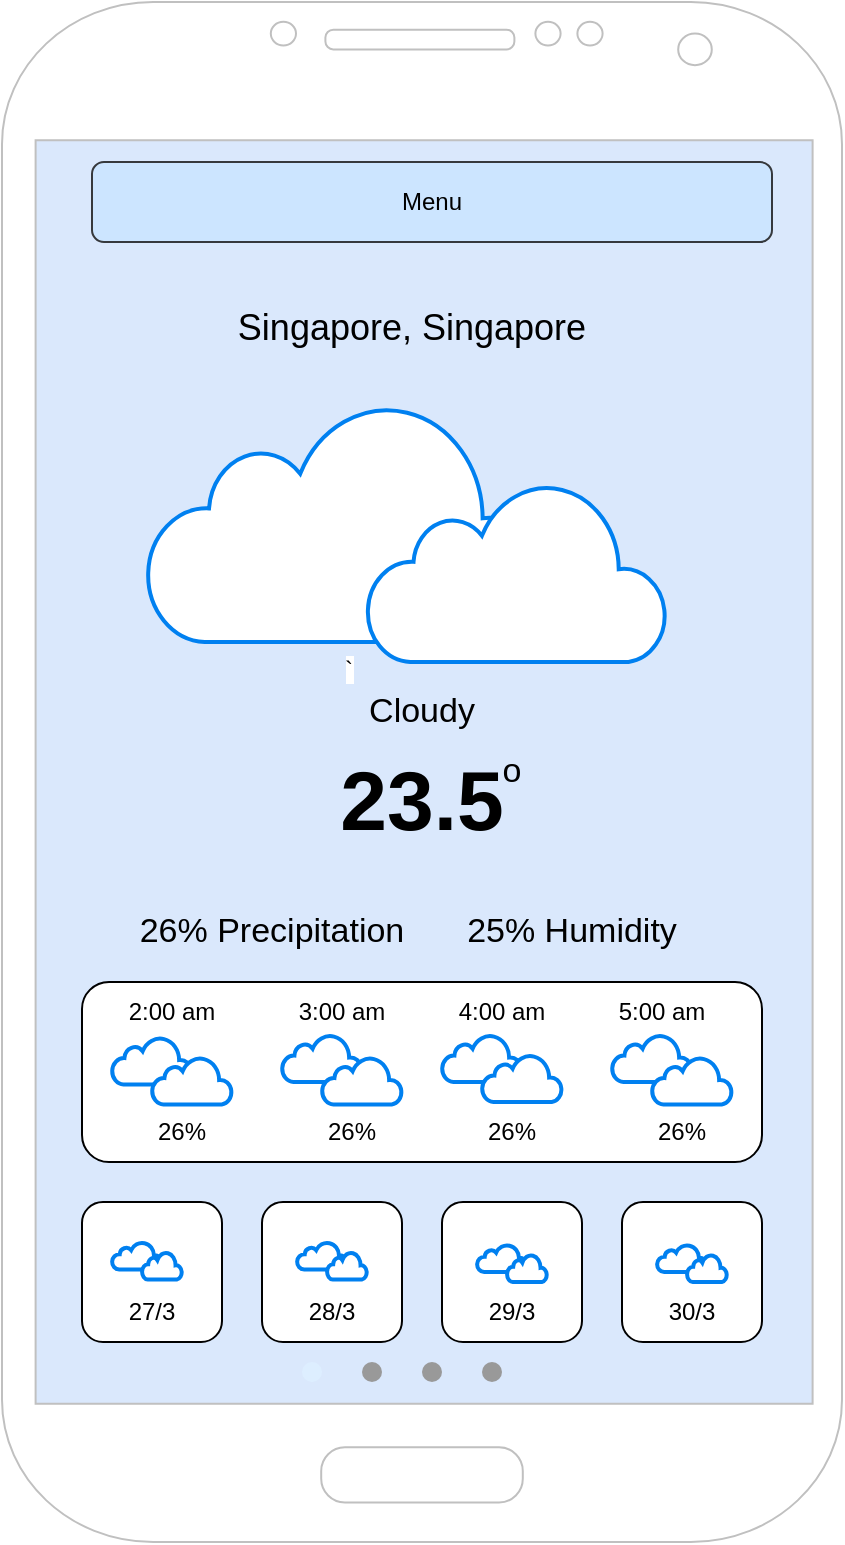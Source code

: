 <mxfile version="21.7.5" type="device" pages="4">
  <diagram name="Page-1" id="03018318-947c-dd8e-b7a3-06fadd420f32">
    <mxGraphModel dx="1647" dy="888" grid="1" gridSize="10" guides="1" tooltips="1" connect="1" arrows="1" fold="1" page="1" pageScale="1" pageWidth="1100" pageHeight="850" background="none" math="0" shadow="0">
      <root>
        <mxCell id="0" />
        <mxCell id="1" parent="0" />
        <mxCell id="hHs4LufjNupMnScNQm0d-15" value="" style="rounded=0;whiteSpace=wrap;html=1;fillColor=#dae8fc;strokeColor=#6c8ebf;movable=0;resizable=0;rotatable=0;deletable=0;editable=0;locked=1;connectable=0;" parent="1" vertex="1">
          <mxGeometry x="350" y="90" width="400" height="660" as="geometry" />
        </mxCell>
        <mxCell id="hHs4LufjNupMnScNQm0d-1" value="" style="verticalLabelPosition=bottom;verticalAlign=top;html=1;shadow=0;dashed=0;strokeWidth=1;shape=mxgraph.android.phone2;strokeColor=#c0c0c0;" parent="1" vertex="1">
          <mxGeometry x="340" y="40" width="420" height="770" as="geometry" />
        </mxCell>
        <mxCell id="hHs4LufjNupMnScNQm0d-2" value="" style="rounded=1;whiteSpace=wrap;html=1;" parent="1" vertex="1">
          <mxGeometry x="380" y="530" width="340" height="90" as="geometry" />
        </mxCell>
        <mxCell id="hHs4LufjNupMnScNQm0d-3" value="" style="rounded=1;whiteSpace=wrap;html=1;" parent="1" vertex="1">
          <mxGeometry x="380" y="640" width="70" height="70" as="geometry" />
        </mxCell>
        <mxCell id="hHs4LufjNupMnScNQm0d-4" value="" style="rounded=1;whiteSpace=wrap;html=1;" parent="1" vertex="1">
          <mxGeometry x="470" y="640" width="70" height="70" as="geometry" />
        </mxCell>
        <mxCell id="hHs4LufjNupMnScNQm0d-5" value="" style="rounded=1;whiteSpace=wrap;html=1;" parent="1" vertex="1">
          <mxGeometry x="560" y="640" width="70" height="70" as="geometry" />
        </mxCell>
        <mxCell id="hHs4LufjNupMnScNQm0d-6" value="" style="rounded=1;whiteSpace=wrap;html=1;" parent="1" vertex="1">
          <mxGeometry x="650" y="640" width="70" height="70" as="geometry" />
        </mxCell>
        <mxCell id="hHs4LufjNupMnScNQm0d-7" value="26% Precipitation" style="rounded=1;whiteSpace=wrap;html=1;fillColor=none;strokeColor=none;fontSize=17;" parent="1" vertex="1">
          <mxGeometry x="385" y="490" width="180" height="30" as="geometry" />
        </mxCell>
        <mxCell id="hHs4LufjNupMnScNQm0d-13" value="`" style="html=1;verticalLabelPosition=bottom;align=center;labelBackgroundColor=#ffffff;verticalAlign=top;strokeWidth=2;strokeColor=#0080F0;shadow=0;dashed=0;shape=mxgraph.ios7.icons.cloud;" parent="1" vertex="1">
          <mxGeometry x="412.5" y="240" width="200" height="120" as="geometry" />
        </mxCell>
        <mxCell id="hHs4LufjNupMnScNQm0d-14" value="" style="html=1;verticalLabelPosition=bottom;align=center;labelBackgroundColor=#ffffff;verticalAlign=top;strokeWidth=2;strokeColor=#0080F0;shadow=0;dashed=0;shape=mxgraph.ios7.icons.cloud;" parent="1" vertex="1">
          <mxGeometry x="522.5" y="280" width="150" height="90" as="geometry" />
        </mxCell>
        <mxCell id="hHs4LufjNupMnScNQm0d-17" value="&lt;font style=&quot;font-size: 18px;&quot;&gt;Singapore, Singapore&lt;br&gt;&lt;/font&gt;" style="rounded=1;whiteSpace=wrap;html=1;fillColor=none;strokeColor=none;" parent="1" vertex="1">
          <mxGeometry x="430" y="168" width="230" height="70" as="geometry" />
        </mxCell>
        <mxCell id="hHs4LufjNupMnScNQm0d-18" value="26%" style="rounded=1;whiteSpace=wrap;html=1;fillColor=none;strokeColor=none;" parent="1" vertex="1">
          <mxGeometry x="405" y="590" width="50" height="30" as="geometry" />
        </mxCell>
        <mxCell id="hHs4LufjNupMnScNQm0d-19" value="26%" style="rounded=1;whiteSpace=wrap;html=1;fillColor=none;strokeColor=none;arcSize=0;" parent="1" vertex="1">
          <mxGeometry x="490" y="590" width="50" height="30" as="geometry" />
        </mxCell>
        <mxCell id="hHs4LufjNupMnScNQm0d-20" value="26%" style="rounded=1;whiteSpace=wrap;html=1;fillColor=none;strokeColor=none;" parent="1" vertex="1">
          <mxGeometry x="570" y="590" width="50" height="30" as="geometry" />
        </mxCell>
        <mxCell id="hHs4LufjNupMnScNQm0d-21" value="26%" style="rounded=1;whiteSpace=wrap;html=1;fillColor=none;strokeColor=none;" parent="1" vertex="1">
          <mxGeometry x="655" y="590" width="50" height="30" as="geometry" />
        </mxCell>
        <mxCell id="hHs4LufjNupMnScNQm0d-24" value="27/3" style="rounded=1;whiteSpace=wrap;html=1;fillColor=none;strokeColor=none;" parent="1" vertex="1">
          <mxGeometry x="390" y="680" width="50" height="30" as="geometry" />
        </mxCell>
        <mxCell id="hHs4LufjNupMnScNQm0d-25" value="28/3" style="rounded=1;whiteSpace=wrap;html=1;fillColor=none;strokeColor=none;" parent="1" vertex="1">
          <mxGeometry x="480" y="680" width="50" height="30" as="geometry" />
        </mxCell>
        <mxCell id="hHs4LufjNupMnScNQm0d-26" value="29/3" style="rounded=1;whiteSpace=wrap;html=1;fillColor=none;strokeColor=none;" parent="1" vertex="1">
          <mxGeometry x="570" y="680" width="50" height="30" as="geometry" />
        </mxCell>
        <mxCell id="hHs4LufjNupMnScNQm0d-27" value="30/3" style="rounded=1;whiteSpace=wrap;html=1;fillColor=none;strokeColor=none;" parent="1" vertex="1">
          <mxGeometry x="660" y="680" width="50" height="30" as="geometry" />
        </mxCell>
        <mxCell id="hHs4LufjNupMnScNQm0d-28" value="&lt;font style=&quot;font-size: 42px;&quot;&gt;23.5&lt;/font&gt;" style="rounded=1;whiteSpace=wrap;html=1;fillColor=none;strokeColor=none;fontSize=42;fontStyle=1;shadow=0;" parent="1" vertex="1">
          <mxGeometry x="490" y="390" width="120" height="100" as="geometry" />
        </mxCell>
        <mxCell id="hHs4LufjNupMnScNQm0d-29" value="o" style="rounded=1;whiteSpace=wrap;html=1;fillColor=none;strokeColor=none;fontSize=17;" parent="1" vertex="1">
          <mxGeometry x="580" y="415" width="30" height="20" as="geometry" />
        </mxCell>
        <mxCell id="hHs4LufjNupMnScNQm0d-30" value="Cloudy" style="rounded=1;whiteSpace=wrap;html=1;fillColor=none;strokeColor=none;fontSize=17;" parent="1" vertex="1">
          <mxGeometry x="525" y="380" width="50" height="30" as="geometry" />
        </mxCell>
        <mxCell id="hHs4LufjNupMnScNQm0d-35" value="" style="html=1;verticalLabelPosition=bottom;align=center;labelBackgroundColor=#ffffff;verticalAlign=top;strokeWidth=2;strokeColor=#0080F0;shadow=0;dashed=0;shape=mxgraph.ios7.icons.cloud;" parent="1" vertex="1">
          <mxGeometry x="395" y="660" width="25" height="13.75" as="geometry" />
        </mxCell>
        <mxCell id="hHs4LufjNupMnScNQm0d-36" value="" style="html=1;verticalLabelPosition=bottom;align=center;labelBackgroundColor=#ffffff;verticalAlign=top;strokeWidth=2;strokeColor=#0080F0;shadow=0;dashed=0;shape=mxgraph.ios7.icons.cloud;" parent="1" vertex="1">
          <mxGeometry x="410" y="665" width="20" height="13.75" as="geometry" />
        </mxCell>
        <mxCell id="hHs4LufjNupMnScNQm0d-47" value="" style="html=1;verticalLabelPosition=bottom;align=center;labelBackgroundColor=#ffffff;verticalAlign=top;strokeWidth=2;strokeColor=#0080F0;shadow=0;dashed=0;shape=mxgraph.ios7.icons.cloud;" parent="1" vertex="1">
          <mxGeometry x="395" y="557.5" width="40" height="23.75" as="geometry" />
        </mxCell>
        <mxCell id="hHs4LufjNupMnScNQm0d-48" value="" style="html=1;verticalLabelPosition=bottom;align=center;labelBackgroundColor=#ffffff;verticalAlign=top;strokeWidth=2;strokeColor=#0080F0;shadow=0;dashed=0;shape=mxgraph.ios7.icons.cloud;" parent="1" vertex="1">
          <mxGeometry x="415" y="567.5" width="40" height="23.75" as="geometry" />
        </mxCell>
        <mxCell id="hHs4LufjNupMnScNQm0d-55" value="" style="html=1;verticalLabelPosition=bottom;align=center;labelBackgroundColor=#ffffff;verticalAlign=top;strokeWidth=2;strokeColor=#0080F0;shadow=0;dashed=0;shape=mxgraph.ios7.icons.cloud;" parent="1" vertex="1">
          <mxGeometry x="480" y="556.25" width="40" height="23.75" as="geometry" />
        </mxCell>
        <mxCell id="hHs4LufjNupMnScNQm0d-56" value="" style="html=1;verticalLabelPosition=bottom;align=center;labelBackgroundColor=#ffffff;verticalAlign=top;strokeWidth=2;strokeColor=#0080F0;shadow=0;dashed=0;shape=mxgraph.ios7.icons.cloud;" parent="1" vertex="1">
          <mxGeometry x="500" y="567.5" width="40" height="23.75" as="geometry" />
        </mxCell>
        <mxCell id="hHs4LufjNupMnScNQm0d-57" value="" style="html=1;verticalLabelPosition=bottom;align=center;labelBackgroundColor=#ffffff;verticalAlign=top;strokeWidth=2;strokeColor=#0080F0;shadow=0;dashed=0;shape=mxgraph.ios7.icons.cloud;" parent="1" vertex="1">
          <mxGeometry x="560" y="556.25" width="40" height="23.75" as="geometry" />
        </mxCell>
        <mxCell id="hHs4LufjNupMnScNQm0d-58" value="" style="html=1;verticalLabelPosition=bottom;align=center;labelBackgroundColor=#ffffff;verticalAlign=top;strokeWidth=2;strokeColor=#0080F0;shadow=0;dashed=0;shape=mxgraph.ios7.icons.cloud;" parent="1" vertex="1">
          <mxGeometry x="580" y="566.25" width="40" height="23.75" as="geometry" />
        </mxCell>
        <mxCell id="hHs4LufjNupMnScNQm0d-59" value="" style="html=1;verticalLabelPosition=bottom;align=center;labelBackgroundColor=#ffffff;verticalAlign=top;strokeWidth=2;strokeColor=#0080F0;shadow=0;dashed=0;shape=mxgraph.ios7.icons.cloud;" parent="1" vertex="1">
          <mxGeometry x="645" y="556.25" width="40" height="23.75" as="geometry" />
        </mxCell>
        <mxCell id="hHs4LufjNupMnScNQm0d-60" value="" style="html=1;verticalLabelPosition=bottom;align=center;labelBackgroundColor=#ffffff;verticalAlign=top;strokeWidth=2;strokeColor=#0080F0;shadow=0;dashed=0;shape=mxgraph.ios7.icons.cloud;" parent="1" vertex="1">
          <mxGeometry x="665" y="567.5" width="40" height="23.75" as="geometry" />
        </mxCell>
        <mxCell id="hHs4LufjNupMnScNQm0d-62" value="2:00 am" style="rounded=1;whiteSpace=wrap;html=1;fillColor=none;strokeColor=none;" parent="1" vertex="1">
          <mxGeometry x="400" y="530" width="50" height="30" as="geometry" />
        </mxCell>
        <mxCell id="hHs4LufjNupMnScNQm0d-63" value="3:00 am" style="rounded=1;whiteSpace=wrap;html=1;fillColor=none;strokeColor=none;" parent="1" vertex="1">
          <mxGeometry x="485" y="530" width="50" height="30" as="geometry" />
        </mxCell>
        <mxCell id="hHs4LufjNupMnScNQm0d-64" value="4:00 am" style="rounded=1;whiteSpace=wrap;html=1;fillColor=none;strokeColor=none;" parent="1" vertex="1">
          <mxGeometry x="565" y="530" width="50" height="30" as="geometry" />
        </mxCell>
        <mxCell id="hHs4LufjNupMnScNQm0d-65" value="5:00 am" style="rounded=1;whiteSpace=wrap;html=1;fillColor=none;strokeColor=none;" parent="1" vertex="1">
          <mxGeometry x="645" y="530" width="50" height="30" as="geometry" />
        </mxCell>
        <mxCell id="hHs4LufjNupMnScNQm0d-66" value="" style="verticalLabelPosition=bottom;shadow=0;dashed=0;align=center;html=1;verticalAlign=top;strokeWidth=1;shape=mxgraph.mockup.navigation.pageControl;fillColor=#999999;strokeColor=#ddeeff;" parent="1" vertex="1">
          <mxGeometry x="490" y="710" width="100" height="30" as="geometry" />
        </mxCell>
        <mxCell id="MCGKy7Pjw2WqAUfrQ6Lr-1" value="25% Humidity" style="rounded=1;whiteSpace=wrap;html=1;fillColor=none;strokeColor=none;fontSize=17;" parent="1" vertex="1">
          <mxGeometry x="535" y="490" width="180" height="30" as="geometry" />
        </mxCell>
        <mxCell id="MCGKy7Pjw2WqAUfrQ6Lr-6" value="" style="html=1;verticalLabelPosition=bottom;align=center;labelBackgroundColor=#ffffff;verticalAlign=top;strokeWidth=2;strokeColor=#0080F0;shadow=0;dashed=0;shape=mxgraph.ios7.icons.cloud;" parent="1" vertex="1">
          <mxGeometry x="487.5" y="660" width="25" height="13.75" as="geometry" />
        </mxCell>
        <mxCell id="MCGKy7Pjw2WqAUfrQ6Lr-7" value="" style="html=1;verticalLabelPosition=bottom;align=center;labelBackgroundColor=#ffffff;verticalAlign=top;strokeWidth=2;strokeColor=#0080F0;shadow=0;dashed=0;shape=mxgraph.ios7.icons.cloud;" parent="1" vertex="1">
          <mxGeometry x="502.5" y="665" width="20" height="13.75" as="geometry" />
        </mxCell>
        <mxCell id="MCGKy7Pjw2WqAUfrQ6Lr-8" value="" style="html=1;verticalLabelPosition=bottom;align=center;labelBackgroundColor=#ffffff;verticalAlign=top;strokeWidth=2;strokeColor=#0080F0;shadow=0;dashed=0;shape=mxgraph.ios7.icons.cloud;" parent="1" vertex="1">
          <mxGeometry x="577.5" y="661.25" width="25" height="13.75" as="geometry" />
        </mxCell>
        <mxCell id="MCGKy7Pjw2WqAUfrQ6Lr-9" value="" style="html=1;verticalLabelPosition=bottom;align=center;labelBackgroundColor=#ffffff;verticalAlign=top;strokeWidth=2;strokeColor=#0080F0;shadow=0;dashed=0;shape=mxgraph.ios7.icons.cloud;" parent="1" vertex="1">
          <mxGeometry x="592.5" y="666.25" width="20" height="13.75" as="geometry" />
        </mxCell>
        <mxCell id="MCGKy7Pjw2WqAUfrQ6Lr-10" value="" style="html=1;verticalLabelPosition=bottom;align=center;labelBackgroundColor=#ffffff;verticalAlign=top;strokeWidth=2;strokeColor=#0080F0;shadow=0;dashed=0;shape=mxgraph.ios7.icons.cloud;" parent="1" vertex="1">
          <mxGeometry x="667.5" y="661.25" width="25" height="13.75" as="geometry" />
        </mxCell>
        <mxCell id="MCGKy7Pjw2WqAUfrQ6Lr-11" value="" style="html=1;verticalLabelPosition=bottom;align=center;labelBackgroundColor=#ffffff;verticalAlign=top;strokeWidth=2;strokeColor=#0080F0;shadow=0;dashed=0;shape=mxgraph.ios7.icons.cloud;" parent="1" vertex="1">
          <mxGeometry x="682.5" y="666.25" width="20" height="13.75" as="geometry" />
        </mxCell>
        <mxCell id="6HBI_HqTiSLTPjPLvNzR-1" value="Menu" style="rounded=1;whiteSpace=wrap;html=1;fillColor=#cce5ff;strokeColor=#36393d;" vertex="1" parent="1">
          <mxGeometry x="385" y="120" width="340" height="40" as="geometry" />
        </mxCell>
      </root>
    </mxGraphModel>
  </diagram>
  <diagram name="Search-Result" id="E_aC41iqb4eUBrOD85P0">
    <mxGraphModel dx="1647" dy="888" grid="1" gridSize="10" guides="1" tooltips="1" connect="1" arrows="1" fold="1" page="1" pageScale="1" pageWidth="1100" pageHeight="850" background="none" math="0" shadow="0">
      <root>
        <mxCell id="GXbIx4g2P3PEarXSuLL_-0" />
        <mxCell id="GXbIx4g2P3PEarXSuLL_-1" parent="GXbIx4g2P3PEarXSuLL_-0" />
        <mxCell id="GXbIx4g2P3PEarXSuLL_-2" value="" style="rounded=0;whiteSpace=wrap;html=1;fillColor=#dae8fc;strokeColor=#6c8ebf;movable=0;resizable=0;rotatable=0;deletable=0;editable=0;locked=1;connectable=0;" parent="GXbIx4g2P3PEarXSuLL_-1" vertex="1">
          <mxGeometry x="350" y="90" width="400" height="660" as="geometry" />
        </mxCell>
        <mxCell id="GXbIx4g2P3PEarXSuLL_-3" value="" style="verticalLabelPosition=bottom;verticalAlign=top;html=1;shadow=0;dashed=0;strokeWidth=1;shape=mxgraph.android.phone2;strokeColor=#c0c0c0;" parent="GXbIx4g2P3PEarXSuLL_-1" vertex="1">
          <mxGeometry x="340" y="40" width="420" height="770" as="geometry" />
        </mxCell>
        <mxCell id="GXbIx4g2P3PEarXSuLL_-4" value="" style="rounded=1;whiteSpace=wrap;html=1;" parent="GXbIx4g2P3PEarXSuLL_-1" vertex="1">
          <mxGeometry x="380" y="530" width="340" height="90" as="geometry" />
        </mxCell>
        <mxCell id="GXbIx4g2P3PEarXSuLL_-5" value="" style="rounded=1;whiteSpace=wrap;html=1;" parent="GXbIx4g2P3PEarXSuLL_-1" vertex="1">
          <mxGeometry x="380" y="640" width="70" height="70" as="geometry" />
        </mxCell>
        <mxCell id="GXbIx4g2P3PEarXSuLL_-6" value="" style="rounded=1;whiteSpace=wrap;html=1;" parent="GXbIx4g2P3PEarXSuLL_-1" vertex="1">
          <mxGeometry x="470" y="640" width="70" height="70" as="geometry" />
        </mxCell>
        <mxCell id="GXbIx4g2P3PEarXSuLL_-7" value="" style="rounded=1;whiteSpace=wrap;html=1;" parent="GXbIx4g2P3PEarXSuLL_-1" vertex="1">
          <mxGeometry x="560" y="640" width="70" height="70" as="geometry" />
        </mxCell>
        <mxCell id="GXbIx4g2P3PEarXSuLL_-8" value="" style="rounded=1;whiteSpace=wrap;html=1;" parent="GXbIx4g2P3PEarXSuLL_-1" vertex="1">
          <mxGeometry x="650" y="640" width="70" height="70" as="geometry" />
        </mxCell>
        <mxCell id="GXbIx4g2P3PEarXSuLL_-9" value="26% Precipitation" style="rounded=1;whiteSpace=wrap;html=1;fillColor=none;strokeColor=none;fontSize=17;" parent="GXbIx4g2P3PEarXSuLL_-1" vertex="1">
          <mxGeometry x="385" y="490" width="180" height="30" as="geometry" />
        </mxCell>
        <mxCell id="GXbIx4g2P3PEarXSuLL_-10" value="`" style="html=1;verticalLabelPosition=bottom;align=center;labelBackgroundColor=#ffffff;verticalAlign=top;strokeWidth=2;strokeColor=#0080F0;shadow=0;dashed=0;shape=mxgraph.ios7.icons.cloud;" parent="GXbIx4g2P3PEarXSuLL_-1" vertex="1">
          <mxGeometry x="412.5" y="240" width="200" height="120" as="geometry" />
        </mxCell>
        <mxCell id="GXbIx4g2P3PEarXSuLL_-11" value="" style="html=1;verticalLabelPosition=bottom;align=center;labelBackgroundColor=#ffffff;verticalAlign=top;strokeWidth=2;strokeColor=#0080F0;shadow=0;dashed=0;shape=mxgraph.ios7.icons.cloud;" parent="GXbIx4g2P3PEarXSuLL_-1" vertex="1">
          <mxGeometry x="522.5" y="280" width="150" height="90" as="geometry" />
        </mxCell>
        <mxCell id="GXbIx4g2P3PEarXSuLL_-13" value="&lt;font style=&quot;font-size: 18px;&quot;&gt;Singapore, Singapore&lt;br&gt;&lt;/font&gt;" style="rounded=1;whiteSpace=wrap;html=1;fillColor=none;strokeColor=none;" parent="GXbIx4g2P3PEarXSuLL_-1" vertex="1">
          <mxGeometry x="430" y="168" width="230" height="70" as="geometry" />
        </mxCell>
        <mxCell id="GXbIx4g2P3PEarXSuLL_-14" value="26%" style="rounded=1;whiteSpace=wrap;html=1;fillColor=none;strokeColor=none;" parent="GXbIx4g2P3PEarXSuLL_-1" vertex="1">
          <mxGeometry x="405" y="590" width="50" height="30" as="geometry" />
        </mxCell>
        <mxCell id="GXbIx4g2P3PEarXSuLL_-15" value="26%" style="rounded=1;whiteSpace=wrap;html=1;fillColor=none;strokeColor=none;arcSize=0;" parent="GXbIx4g2P3PEarXSuLL_-1" vertex="1">
          <mxGeometry x="490" y="590" width="50" height="30" as="geometry" />
        </mxCell>
        <mxCell id="GXbIx4g2P3PEarXSuLL_-16" value="26%" style="rounded=1;whiteSpace=wrap;html=1;fillColor=none;strokeColor=none;" parent="GXbIx4g2P3PEarXSuLL_-1" vertex="1">
          <mxGeometry x="570" y="590" width="50" height="30" as="geometry" />
        </mxCell>
        <mxCell id="GXbIx4g2P3PEarXSuLL_-17" value="26%" style="rounded=1;whiteSpace=wrap;html=1;fillColor=none;strokeColor=none;" parent="GXbIx4g2P3PEarXSuLL_-1" vertex="1">
          <mxGeometry x="655" y="590" width="50" height="30" as="geometry" />
        </mxCell>
        <mxCell id="GXbIx4g2P3PEarXSuLL_-18" value="27/3" style="rounded=1;whiteSpace=wrap;html=1;fillColor=none;strokeColor=none;" parent="GXbIx4g2P3PEarXSuLL_-1" vertex="1">
          <mxGeometry x="390" y="680" width="50" height="30" as="geometry" />
        </mxCell>
        <mxCell id="GXbIx4g2P3PEarXSuLL_-19" value="28/3" style="rounded=1;whiteSpace=wrap;html=1;fillColor=none;strokeColor=none;" parent="GXbIx4g2P3PEarXSuLL_-1" vertex="1">
          <mxGeometry x="480" y="680" width="50" height="30" as="geometry" />
        </mxCell>
        <mxCell id="GXbIx4g2P3PEarXSuLL_-20" value="29/3" style="rounded=1;whiteSpace=wrap;html=1;fillColor=none;strokeColor=none;" parent="GXbIx4g2P3PEarXSuLL_-1" vertex="1">
          <mxGeometry x="570" y="680" width="50" height="30" as="geometry" />
        </mxCell>
        <mxCell id="GXbIx4g2P3PEarXSuLL_-21" value="30/3" style="rounded=1;whiteSpace=wrap;html=1;fillColor=none;strokeColor=none;" parent="GXbIx4g2P3PEarXSuLL_-1" vertex="1">
          <mxGeometry x="660" y="680" width="50" height="30" as="geometry" />
        </mxCell>
        <mxCell id="GXbIx4g2P3PEarXSuLL_-22" value="&lt;font style=&quot;font-size: 42px;&quot;&gt;23.5&lt;/font&gt;" style="rounded=1;whiteSpace=wrap;html=1;fillColor=none;strokeColor=none;fontSize=42;fontStyle=1;shadow=0;" parent="GXbIx4g2P3PEarXSuLL_-1" vertex="1">
          <mxGeometry x="490" y="390" width="120" height="100" as="geometry" />
        </mxCell>
        <mxCell id="GXbIx4g2P3PEarXSuLL_-23" value="o" style="rounded=1;whiteSpace=wrap;html=1;fillColor=none;strokeColor=none;fontSize=17;" parent="GXbIx4g2P3PEarXSuLL_-1" vertex="1">
          <mxGeometry x="580" y="415" width="30" height="20" as="geometry" />
        </mxCell>
        <mxCell id="GXbIx4g2P3PEarXSuLL_-24" value="Cloudy" style="rounded=1;whiteSpace=wrap;html=1;fillColor=none;strokeColor=none;fontSize=17;" parent="GXbIx4g2P3PEarXSuLL_-1" vertex="1">
          <mxGeometry x="525" y="380" width="50" height="30" as="geometry" />
        </mxCell>
        <mxCell id="GXbIx4g2P3PEarXSuLL_-25" value="" style="html=1;verticalLabelPosition=bottom;align=center;labelBackgroundColor=#ffffff;verticalAlign=top;strokeWidth=2;strokeColor=#0080F0;shadow=0;dashed=0;shape=mxgraph.ios7.icons.cloud;" parent="GXbIx4g2P3PEarXSuLL_-1" vertex="1">
          <mxGeometry x="395" y="660" width="25" height="13.75" as="geometry" />
        </mxCell>
        <mxCell id="GXbIx4g2P3PEarXSuLL_-26" value="" style="html=1;verticalLabelPosition=bottom;align=center;labelBackgroundColor=#ffffff;verticalAlign=top;strokeWidth=2;strokeColor=#0080F0;shadow=0;dashed=0;shape=mxgraph.ios7.icons.cloud;" parent="GXbIx4g2P3PEarXSuLL_-1" vertex="1">
          <mxGeometry x="410" y="665" width="20" height="13.75" as="geometry" />
        </mxCell>
        <mxCell id="GXbIx4g2P3PEarXSuLL_-27" value="" style="html=1;verticalLabelPosition=bottom;align=center;labelBackgroundColor=#ffffff;verticalAlign=top;strokeWidth=2;strokeColor=#0080F0;shadow=0;dashed=0;shape=mxgraph.ios7.icons.cloud;" parent="GXbIx4g2P3PEarXSuLL_-1" vertex="1">
          <mxGeometry x="395" y="557.5" width="40" height="23.75" as="geometry" />
        </mxCell>
        <mxCell id="GXbIx4g2P3PEarXSuLL_-28" value="" style="html=1;verticalLabelPosition=bottom;align=center;labelBackgroundColor=#ffffff;verticalAlign=top;strokeWidth=2;strokeColor=#0080F0;shadow=0;dashed=0;shape=mxgraph.ios7.icons.cloud;" parent="GXbIx4g2P3PEarXSuLL_-1" vertex="1">
          <mxGeometry x="415" y="567.5" width="40" height="23.75" as="geometry" />
        </mxCell>
        <mxCell id="GXbIx4g2P3PEarXSuLL_-29" value="" style="html=1;verticalLabelPosition=bottom;align=center;labelBackgroundColor=#ffffff;verticalAlign=top;strokeWidth=2;strokeColor=#0080F0;shadow=0;dashed=0;shape=mxgraph.ios7.icons.cloud;" parent="GXbIx4g2P3PEarXSuLL_-1" vertex="1">
          <mxGeometry x="480" y="556.25" width="40" height="23.75" as="geometry" />
        </mxCell>
        <mxCell id="GXbIx4g2P3PEarXSuLL_-30" value="" style="html=1;verticalLabelPosition=bottom;align=center;labelBackgroundColor=#ffffff;verticalAlign=top;strokeWidth=2;strokeColor=#0080F0;shadow=0;dashed=0;shape=mxgraph.ios7.icons.cloud;" parent="GXbIx4g2P3PEarXSuLL_-1" vertex="1">
          <mxGeometry x="500" y="567.5" width="40" height="23.75" as="geometry" />
        </mxCell>
        <mxCell id="GXbIx4g2P3PEarXSuLL_-31" value="" style="html=1;verticalLabelPosition=bottom;align=center;labelBackgroundColor=#ffffff;verticalAlign=top;strokeWidth=2;strokeColor=#0080F0;shadow=0;dashed=0;shape=mxgraph.ios7.icons.cloud;" parent="GXbIx4g2P3PEarXSuLL_-1" vertex="1">
          <mxGeometry x="560" y="556.25" width="40" height="23.75" as="geometry" />
        </mxCell>
        <mxCell id="GXbIx4g2P3PEarXSuLL_-32" value="" style="html=1;verticalLabelPosition=bottom;align=center;labelBackgroundColor=#ffffff;verticalAlign=top;strokeWidth=2;strokeColor=#0080F0;shadow=0;dashed=0;shape=mxgraph.ios7.icons.cloud;" parent="GXbIx4g2P3PEarXSuLL_-1" vertex="1">
          <mxGeometry x="580" y="566.25" width="40" height="23.75" as="geometry" />
        </mxCell>
        <mxCell id="GXbIx4g2P3PEarXSuLL_-33" value="" style="html=1;verticalLabelPosition=bottom;align=center;labelBackgroundColor=#ffffff;verticalAlign=top;strokeWidth=2;strokeColor=#0080F0;shadow=0;dashed=0;shape=mxgraph.ios7.icons.cloud;" parent="GXbIx4g2P3PEarXSuLL_-1" vertex="1">
          <mxGeometry x="645" y="556.25" width="40" height="23.75" as="geometry" />
        </mxCell>
        <mxCell id="GXbIx4g2P3PEarXSuLL_-34" value="" style="html=1;verticalLabelPosition=bottom;align=center;labelBackgroundColor=#ffffff;verticalAlign=top;strokeWidth=2;strokeColor=#0080F0;shadow=0;dashed=0;shape=mxgraph.ios7.icons.cloud;" parent="GXbIx4g2P3PEarXSuLL_-1" vertex="1">
          <mxGeometry x="665" y="567.5" width="40" height="23.75" as="geometry" />
        </mxCell>
        <mxCell id="GXbIx4g2P3PEarXSuLL_-35" value="2:00 am" style="rounded=1;whiteSpace=wrap;html=1;fillColor=none;strokeColor=none;" parent="GXbIx4g2P3PEarXSuLL_-1" vertex="1">
          <mxGeometry x="400" y="530" width="50" height="30" as="geometry" />
        </mxCell>
        <mxCell id="GXbIx4g2P3PEarXSuLL_-36" value="4:00 am" style="rounded=1;whiteSpace=wrap;html=1;fillColor=none;strokeColor=none;" parent="GXbIx4g2P3PEarXSuLL_-1" vertex="1">
          <mxGeometry x="485" y="530" width="50" height="30" as="geometry" />
        </mxCell>
        <mxCell id="GXbIx4g2P3PEarXSuLL_-37" value="6:00 am" style="rounded=1;whiteSpace=wrap;html=1;fillColor=none;strokeColor=none;" parent="GXbIx4g2P3PEarXSuLL_-1" vertex="1">
          <mxGeometry x="565" y="530" width="50" height="30" as="geometry" />
        </mxCell>
        <mxCell id="GXbIx4g2P3PEarXSuLL_-38" value="8:00 am" style="rounded=1;whiteSpace=wrap;html=1;fillColor=none;strokeColor=none;" parent="GXbIx4g2P3PEarXSuLL_-1" vertex="1">
          <mxGeometry x="645" y="530" width="50" height="30" as="geometry" />
        </mxCell>
        <mxCell id="GXbIx4g2P3PEarXSuLL_-39" value="" style="verticalLabelPosition=bottom;shadow=0;dashed=0;align=center;html=1;verticalAlign=top;strokeWidth=1;shape=mxgraph.mockup.navigation.pageControl;fillColor=#999999;strokeColor=#ddeeff;" parent="GXbIx4g2P3PEarXSuLL_-1" vertex="1">
          <mxGeometry x="490" y="710" width="100" height="30" as="geometry" />
        </mxCell>
        <mxCell id="GXbIx4g2P3PEarXSuLL_-40" value="25% Humidity" style="rounded=1;whiteSpace=wrap;html=1;fillColor=none;strokeColor=none;fontSize=17;" parent="GXbIx4g2P3PEarXSuLL_-1" vertex="1">
          <mxGeometry x="535" y="490" width="180" height="30" as="geometry" />
        </mxCell>
        <mxCell id="GXbIx4g2P3PEarXSuLL_-41" value="" style="html=1;verticalLabelPosition=bottom;align=center;labelBackgroundColor=#ffffff;verticalAlign=top;strokeWidth=2;strokeColor=#0080F0;shadow=0;dashed=0;shape=mxgraph.ios7.icons.cloud;" parent="GXbIx4g2P3PEarXSuLL_-1" vertex="1">
          <mxGeometry x="487.5" y="660" width="25" height="13.75" as="geometry" />
        </mxCell>
        <mxCell id="GXbIx4g2P3PEarXSuLL_-42" value="" style="html=1;verticalLabelPosition=bottom;align=center;labelBackgroundColor=#ffffff;verticalAlign=top;strokeWidth=2;strokeColor=#0080F0;shadow=0;dashed=0;shape=mxgraph.ios7.icons.cloud;" parent="GXbIx4g2P3PEarXSuLL_-1" vertex="1">
          <mxGeometry x="502.5" y="665" width="20" height="13.75" as="geometry" />
        </mxCell>
        <mxCell id="GXbIx4g2P3PEarXSuLL_-43" value="" style="html=1;verticalLabelPosition=bottom;align=center;labelBackgroundColor=#ffffff;verticalAlign=top;strokeWidth=2;strokeColor=#0080F0;shadow=0;dashed=0;shape=mxgraph.ios7.icons.cloud;" parent="GXbIx4g2P3PEarXSuLL_-1" vertex="1">
          <mxGeometry x="577.5" y="661.25" width="25" height="13.75" as="geometry" />
        </mxCell>
        <mxCell id="GXbIx4g2P3PEarXSuLL_-44" value="" style="html=1;verticalLabelPosition=bottom;align=center;labelBackgroundColor=#ffffff;verticalAlign=top;strokeWidth=2;strokeColor=#0080F0;shadow=0;dashed=0;shape=mxgraph.ios7.icons.cloud;" parent="GXbIx4g2P3PEarXSuLL_-1" vertex="1">
          <mxGeometry x="592.5" y="666.25" width="20" height="13.75" as="geometry" />
        </mxCell>
        <mxCell id="GXbIx4g2P3PEarXSuLL_-45" value="" style="html=1;verticalLabelPosition=bottom;align=center;labelBackgroundColor=#ffffff;verticalAlign=top;strokeWidth=2;strokeColor=#0080F0;shadow=0;dashed=0;shape=mxgraph.ios7.icons.cloud;" parent="GXbIx4g2P3PEarXSuLL_-1" vertex="1">
          <mxGeometry x="667.5" y="661.25" width="25" height="13.75" as="geometry" />
        </mxCell>
        <mxCell id="GXbIx4g2P3PEarXSuLL_-46" value="" style="html=1;verticalLabelPosition=bottom;align=center;labelBackgroundColor=#ffffff;verticalAlign=top;strokeWidth=2;strokeColor=#0080F0;shadow=0;dashed=0;shape=mxgraph.ios7.icons.cloud;" parent="GXbIx4g2P3PEarXSuLL_-1" vertex="1">
          <mxGeometry x="682.5" y="666.25" width="20" height="13.75" as="geometry" />
        </mxCell>
        <mxCell id="XbWPnIM2lv9mopswkCb5-0" value="Favourite" style="rounded=1;whiteSpace=wrap;html=1;fillColor=#cce5ff;strokeColor=#36393d;" parent="GXbIx4g2P3PEarXSuLL_-1" vertex="1">
          <mxGeometry x="385" y="128" width="340" height="40" as="geometry" />
        </mxCell>
      </root>
    </mxGraphModel>
  </diagram>
  <diagram name="Menu" id="zuTe-WPQdomzDRPI7Hk-">
    <mxGraphModel dx="1647" dy="888" grid="1" gridSize="10" guides="1" tooltips="1" connect="1" arrows="1" fold="1" page="1" pageScale="1" pageWidth="1100" pageHeight="850" background="none" math="0" shadow="0">
      <root>
        <mxCell id="Z8gL01nHENGZ95oYNPEs-0" />
        <mxCell id="Z8gL01nHENGZ95oYNPEs-1" parent="Z8gL01nHENGZ95oYNPEs-0" />
        <mxCell id="Z8gL01nHENGZ95oYNPEs-2" value="" style="rounded=0;whiteSpace=wrap;html=1;fillColor=#dae8fc;strokeColor=#6c8ebf;movable=0;resizable=0;rotatable=0;deletable=0;editable=0;locked=1;connectable=0;" vertex="1" parent="Z8gL01nHENGZ95oYNPEs-1">
          <mxGeometry x="350" y="90" width="400" height="660" as="geometry" />
        </mxCell>
        <mxCell id="Z8gL01nHENGZ95oYNPEs-3" value="" style="verticalLabelPosition=bottom;verticalAlign=top;html=1;shadow=0;dashed=0;strokeWidth=1;shape=mxgraph.android.phone2;strokeColor=#c0c0c0;" vertex="1" parent="Z8gL01nHENGZ95oYNPEs-1">
          <mxGeometry x="340" y="40" width="420" height="770" as="geometry" />
        </mxCell>
        <mxCell id="Z8gL01nHENGZ95oYNPEs-46" value="Input Location" style="rounded=1;whiteSpace=wrap;html=1;arcSize=12;" vertex="1" parent="Z8gL01nHENGZ95oYNPEs-1">
          <mxGeometry x="370" y="190" width="262.5" height="48" as="geometry" />
        </mxCell>
        <mxCell id="nzXh2U1WoF1w8nzBLAsI-1" value="Search" style="rounded=1;whiteSpace=wrap;html=1;arcSize=12;fillColor=#dae8fc;gradientColor=#7ea6e0;strokeColor=#6c8ebf;" vertex="1" parent="Z8gL01nHENGZ95oYNPEs-1">
          <mxGeometry x="640" y="190" width="90" height="48" as="geometry" />
        </mxCell>
        <mxCell id="nzXh2U1WoF1w8nzBLAsI-2" value="Favourites" style="rounded=1;whiteSpace=wrap;html=1;arcSize=12;fillColor=#f5f5f5;strokeColor=#666666;fontColor=#333333;" vertex="1" parent="Z8gL01nHENGZ95oYNPEs-1">
          <mxGeometry x="370" y="260" width="360" height="48" as="geometry" />
        </mxCell>
      </root>
    </mxGraphModel>
  </diagram>
  <diagram name="Copy of Menu" id="sKZDQ_1zTYmsnTPEuztD">
    <mxGraphModel dx="1647" dy="888" grid="1" gridSize="10" guides="1" tooltips="1" connect="1" arrows="1" fold="1" page="1" pageScale="1" pageWidth="1100" pageHeight="850" background="none" math="0" shadow="0">
      <root>
        <mxCell id="-OQCOGScG4zQ7z3iY2a6-0" />
        <mxCell id="-OQCOGScG4zQ7z3iY2a6-1" parent="-OQCOGScG4zQ7z3iY2a6-0" />
        <mxCell id="-OQCOGScG4zQ7z3iY2a6-2" value="" style="rounded=0;whiteSpace=wrap;html=1;fillColor=#dae8fc;strokeColor=#6c8ebf;movable=0;resizable=0;rotatable=0;deletable=0;editable=0;locked=1;connectable=0;" vertex="1" parent="-OQCOGScG4zQ7z3iY2a6-1">
          <mxGeometry x="350" y="90" width="400" height="660" as="geometry" />
        </mxCell>
        <mxCell id="-OQCOGScG4zQ7z3iY2a6-3" value="" style="verticalLabelPosition=bottom;verticalAlign=top;html=1;shadow=0;dashed=0;strokeWidth=1;shape=mxgraph.android.phone2;strokeColor=#c0c0c0;" vertex="1" parent="-OQCOGScG4zQ7z3iY2a6-1">
          <mxGeometry x="340" y="40" width="420" height="770" as="geometry" />
        </mxCell>
        <mxCell id="-OQCOGScG4zQ7z3iY2a6-5" value="Delete" style="rounded=1;whiteSpace=wrap;html=1;arcSize=12;fillColor=#9C5C5C;strokeColor=none;fontColor=#ffffff;" vertex="1" parent="-OQCOGScG4zQ7z3iY2a6-1">
          <mxGeometry x="660" y="200" width="70" height="38" as="geometry" />
        </mxCell>
        <mxCell id="-OQCOGScG4zQ7z3iY2a6-6" value="Location 1" style="rounded=1;whiteSpace=wrap;html=1;arcSize=12;fillColor=#f5f5f5;strokeColor=#666666;fontColor=#333333;" vertex="1" parent="-OQCOGScG4zQ7z3iY2a6-1">
          <mxGeometry x="370" y="191.5" width="260" height="55" as="geometry" />
        </mxCell>
        <mxCell id="Q3YBQ5nDZvBawrOcv7D--3" value="Location 2" style="rounded=1;whiteSpace=wrap;html=1;arcSize=12;fillColor=#f5f5f5;strokeColor=#666666;fontColor=#333333;" vertex="1" parent="-OQCOGScG4zQ7z3iY2a6-1">
          <mxGeometry x="370" y="260" width="260" height="55" as="geometry" />
        </mxCell>
        <mxCell id="Q3YBQ5nDZvBawrOcv7D--5" value="Location 3" style="rounded=1;whiteSpace=wrap;html=1;arcSize=12;fillColor=#f5f5f5;strokeColor=#666666;fontColor=#333333;" vertex="1" parent="-OQCOGScG4zQ7z3iY2a6-1">
          <mxGeometry x="370" y="330" width="260" height="55" as="geometry" />
        </mxCell>
        <mxCell id="Q3YBQ5nDZvBawrOcv7D--7" value="Delete" style="rounded=1;whiteSpace=wrap;html=1;arcSize=12;fillColor=#9C5C5C;strokeColor=none;fontColor=#ffffff;" vertex="1" parent="-OQCOGScG4zQ7z3iY2a6-1">
          <mxGeometry x="660" y="268.5" width="70" height="38" as="geometry" />
        </mxCell>
        <mxCell id="Q3YBQ5nDZvBawrOcv7D--8" value="Delete" style="rounded=1;whiteSpace=wrap;html=1;arcSize=12;fillColor=#9C5C5C;strokeColor=none;fontColor=#ffffff;" vertex="1" parent="-OQCOGScG4zQ7z3iY2a6-1">
          <mxGeometry x="660" y="338.5" width="70" height="38" as="geometry" />
        </mxCell>
      </root>
    </mxGraphModel>
  </diagram>
</mxfile>
